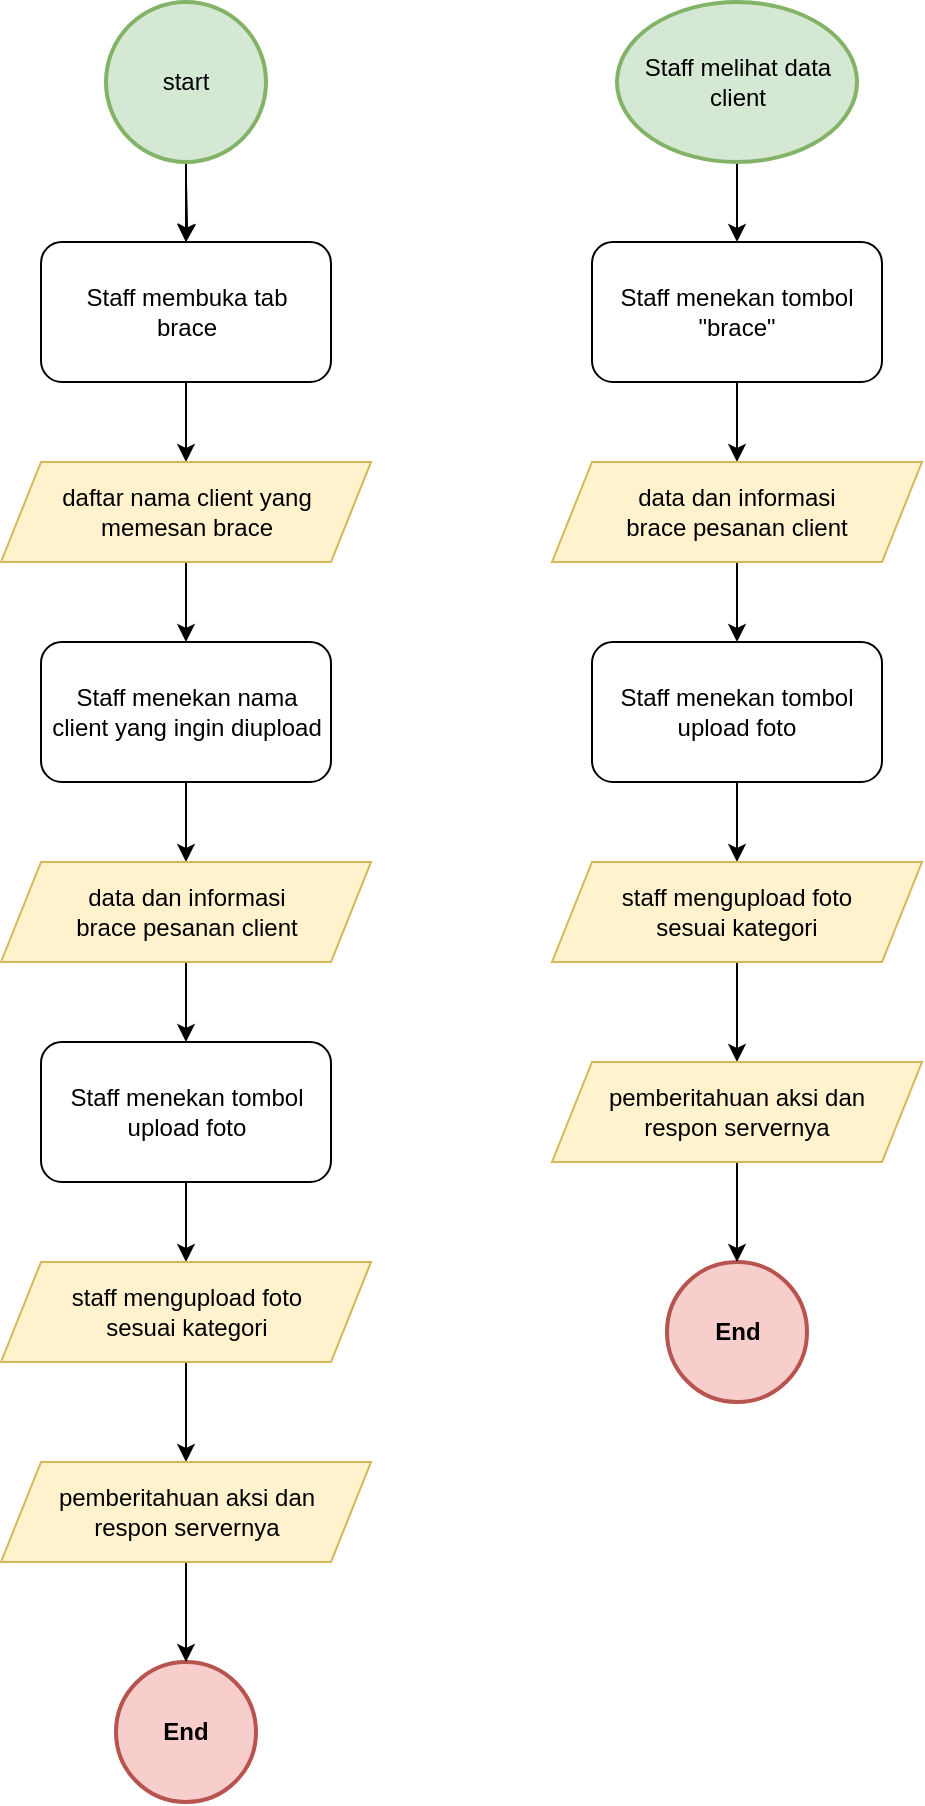 <mxfile version="20.8.23" type="github">
  <diagram name="Page-1" id="y0ivTk51DPNjO0dVRG_-">
    <mxGraphModel dx="1908" dy="1296" grid="1" gridSize="10" guides="1" tooltips="1" connect="1" arrows="1" fold="1" page="1" pageScale="1" pageWidth="850" pageHeight="1100" math="0" shadow="0">
      <root>
        <mxCell id="0" />
        <mxCell id="1" parent="0" />
        <mxCell id="Qtx-Q-_FdvOajwqkJ-SO-1" value="End" style="ellipse;whiteSpace=wrap;html=1;aspect=fixed;fillColor=#f8cecc;strokeColor=#b85450;fontStyle=1;strokeWidth=2;" vertex="1" parent="1">
          <mxGeometry x="115" y="900" width="70" height="70" as="geometry" />
        </mxCell>
        <mxCell id="Qtx-Q-_FdvOajwqkJ-SO-2" value="" style="edgeStyle=orthogonalEdgeStyle;rounded=0;orthogonalLoop=1;jettySize=auto;html=1;" edge="1" parent="1" target="Qtx-Q-_FdvOajwqkJ-SO-12">
          <mxGeometry relative="1" as="geometry">
            <mxPoint x="150.0" y="160.0" as="sourcePoint" />
          </mxGeometry>
        </mxCell>
        <mxCell id="Qtx-Q-_FdvOajwqkJ-SO-11" value="" style="edgeStyle=orthogonalEdgeStyle;rounded=0;orthogonalLoop=1;jettySize=auto;html=1;" edge="1" parent="1" source="Qtx-Q-_FdvOajwqkJ-SO-12" target="Qtx-Q-_FdvOajwqkJ-SO-20">
          <mxGeometry relative="1" as="geometry" />
        </mxCell>
        <mxCell id="Qtx-Q-_FdvOajwqkJ-SO-12" value="Staff membuka tab&lt;br&gt;brace" style="rounded=1;whiteSpace=wrap;html=1;fontSize=12;glass=0;strokeWidth=1;shadow=0;" vertex="1" parent="1">
          <mxGeometry x="77.5" y="190" width="145" height="70" as="geometry" />
        </mxCell>
        <mxCell id="Qtx-Q-_FdvOajwqkJ-SO-44" value="" style="edgeStyle=orthogonalEdgeStyle;rounded=0;orthogonalLoop=1;jettySize=auto;html=1;" edge="1" parent="1" source="Qtx-Q-_FdvOajwqkJ-SO-18" target="Qtx-Q-_FdvOajwqkJ-SO-12">
          <mxGeometry relative="1" as="geometry" />
        </mxCell>
        <mxCell id="Qtx-Q-_FdvOajwqkJ-SO-18" value="start" style="ellipse;whiteSpace=wrap;html=1;fillColor=#d5e8d4;strokeColor=#82b366;strokeWidth=2;" vertex="1" parent="1">
          <mxGeometry x="110" y="70" width="80" height="80" as="geometry" />
        </mxCell>
        <mxCell id="Qtx-Q-_FdvOajwqkJ-SO-39" value="" style="edgeStyle=orthogonalEdgeStyle;rounded=0;orthogonalLoop=1;jettySize=auto;html=1;" edge="1" parent="1" source="Qtx-Q-_FdvOajwqkJ-SO-20" target="Qtx-Q-_FdvOajwqkJ-SO-35">
          <mxGeometry relative="1" as="geometry" />
        </mxCell>
        <mxCell id="Qtx-Q-_FdvOajwqkJ-SO-20" value="daftar nama client yang&lt;br&gt;memesan brace" style="shape=parallelogram;perimeter=parallelogramPerimeter;whiteSpace=wrap;html=1;fixedSize=1;strokeWidth=1;fillColor=#fff2cc;strokeColor=#d6b656;" vertex="1" parent="1">
          <mxGeometry x="57.5" y="300" width="185" height="50" as="geometry" />
        </mxCell>
        <mxCell id="Qtx-Q-_FdvOajwqkJ-SO-66" value="" style="edgeStyle=orthogonalEdgeStyle;rounded=0;orthogonalLoop=1;jettySize=auto;html=1;" edge="1" parent="1" source="Qtx-Q-_FdvOajwqkJ-SO-34" target="Qtx-Q-_FdvOajwqkJ-SO-57">
          <mxGeometry relative="1" as="geometry" />
        </mxCell>
        <mxCell id="Qtx-Q-_FdvOajwqkJ-SO-34" value="Staff melihat data client" style="ellipse;whiteSpace=wrap;html=1;fillColor=#d5e8d4;strokeColor=#82b366;strokeWidth=2;" vertex="1" parent="1">
          <mxGeometry x="365.5" y="70" width="120" height="80" as="geometry" />
        </mxCell>
        <mxCell id="Qtx-Q-_FdvOajwqkJ-SO-37" value="" style="edgeStyle=orthogonalEdgeStyle;rounded=0;orthogonalLoop=1;jettySize=auto;html=1;" edge="1" parent="1" source="Qtx-Q-_FdvOajwqkJ-SO-35" target="Qtx-Q-_FdvOajwqkJ-SO-36">
          <mxGeometry relative="1" as="geometry" />
        </mxCell>
        <mxCell id="Qtx-Q-_FdvOajwqkJ-SO-35" value="Staff menekan nama&lt;br&gt;client yang ingin diupload" style="rounded=1;whiteSpace=wrap;html=1;fontSize=12;glass=0;strokeWidth=1;shadow=0;" vertex="1" parent="1">
          <mxGeometry x="77.5" y="390" width="145" height="70" as="geometry" />
        </mxCell>
        <mxCell id="Qtx-Q-_FdvOajwqkJ-SO-41" value="" style="edgeStyle=orthogonalEdgeStyle;rounded=0;orthogonalLoop=1;jettySize=auto;html=1;" edge="1" parent="1" source="Qtx-Q-_FdvOajwqkJ-SO-36" target="Qtx-Q-_FdvOajwqkJ-SO-40">
          <mxGeometry relative="1" as="geometry" />
        </mxCell>
        <mxCell id="Qtx-Q-_FdvOajwqkJ-SO-36" value="data dan informasi&lt;br&gt;brace pesanan client" style="shape=parallelogram;perimeter=parallelogramPerimeter;whiteSpace=wrap;html=1;fixedSize=1;strokeWidth=1;fillColor=#fff2cc;strokeColor=#d6b656;" vertex="1" parent="1">
          <mxGeometry x="57.5" y="500" width="185" height="50" as="geometry" />
        </mxCell>
        <mxCell id="Qtx-Q-_FdvOajwqkJ-SO-43" value="" style="edgeStyle=orthogonalEdgeStyle;rounded=0;orthogonalLoop=1;jettySize=auto;html=1;" edge="1" parent="1" source="Qtx-Q-_FdvOajwqkJ-SO-40" target="Qtx-Q-_FdvOajwqkJ-SO-42">
          <mxGeometry relative="1" as="geometry" />
        </mxCell>
        <mxCell id="Qtx-Q-_FdvOajwqkJ-SO-40" value="Staff menekan tombol&lt;br&gt;upload foto" style="rounded=1;whiteSpace=wrap;html=1;fontSize=12;glass=0;strokeWidth=1;shadow=0;" vertex="1" parent="1">
          <mxGeometry x="77.5" y="590" width="145" height="70" as="geometry" />
        </mxCell>
        <mxCell id="Qtx-Q-_FdvOajwqkJ-SO-46" value="" style="edgeStyle=orthogonalEdgeStyle;rounded=0;orthogonalLoop=1;jettySize=auto;html=1;" edge="1" parent="1" source="Qtx-Q-_FdvOajwqkJ-SO-42" target="Qtx-Q-_FdvOajwqkJ-SO-45">
          <mxGeometry relative="1" as="geometry" />
        </mxCell>
        <mxCell id="Qtx-Q-_FdvOajwqkJ-SO-42" value="staff mengupload foto&lt;br&gt;sesuai kategori" style="shape=parallelogram;perimeter=parallelogramPerimeter;whiteSpace=wrap;html=1;fixedSize=1;strokeWidth=1;fillColor=#fff2cc;strokeColor=#d6b656;" vertex="1" parent="1">
          <mxGeometry x="57.5" y="700" width="185" height="50" as="geometry" />
        </mxCell>
        <mxCell id="Qtx-Q-_FdvOajwqkJ-SO-47" value="" style="edgeStyle=orthogonalEdgeStyle;rounded=0;orthogonalLoop=1;jettySize=auto;html=1;" edge="1" parent="1" source="Qtx-Q-_FdvOajwqkJ-SO-45" target="Qtx-Q-_FdvOajwqkJ-SO-1">
          <mxGeometry relative="1" as="geometry" />
        </mxCell>
        <mxCell id="Qtx-Q-_FdvOajwqkJ-SO-45" value="pemberitahuan aksi dan&lt;br&gt;respon servernya" style="shape=parallelogram;perimeter=parallelogramPerimeter;whiteSpace=wrap;html=1;fixedSize=1;strokeWidth=1;fillColor=#fff2cc;strokeColor=#d6b656;" vertex="1" parent="1">
          <mxGeometry x="57.5" y="800" width="185" height="50" as="geometry" />
        </mxCell>
        <mxCell id="Qtx-Q-_FdvOajwqkJ-SO-48" value="End" style="ellipse;whiteSpace=wrap;html=1;aspect=fixed;fillColor=#f8cecc;strokeColor=#b85450;fontStyle=1;strokeWidth=2;" vertex="1" parent="1">
          <mxGeometry x="390.5" y="700" width="70" height="70" as="geometry" />
        </mxCell>
        <mxCell id="Qtx-Q-_FdvOajwqkJ-SO-56" value="" style="edgeStyle=orthogonalEdgeStyle;rounded=0;orthogonalLoop=1;jettySize=auto;html=1;" edge="1" parent="1" source="Qtx-Q-_FdvOajwqkJ-SO-57" target="Qtx-Q-_FdvOajwqkJ-SO-59">
          <mxGeometry relative="1" as="geometry" />
        </mxCell>
        <mxCell id="Qtx-Q-_FdvOajwqkJ-SO-57" value="Staff menekan tombol&lt;br&gt;&quot;brace&quot;" style="rounded=1;whiteSpace=wrap;html=1;fontSize=12;glass=0;strokeWidth=1;shadow=0;" vertex="1" parent="1">
          <mxGeometry x="353" y="190" width="145" height="70" as="geometry" />
        </mxCell>
        <mxCell id="Qtx-Q-_FdvOajwqkJ-SO-58" value="" style="edgeStyle=orthogonalEdgeStyle;rounded=0;orthogonalLoop=1;jettySize=auto;html=1;" edge="1" parent="1" source="Qtx-Q-_FdvOajwqkJ-SO-59" target="Qtx-Q-_FdvOajwqkJ-SO-61">
          <mxGeometry relative="1" as="geometry" />
        </mxCell>
        <mxCell id="Qtx-Q-_FdvOajwqkJ-SO-59" value="data dan informasi&lt;br&gt;brace pesanan client" style="shape=parallelogram;perimeter=parallelogramPerimeter;whiteSpace=wrap;html=1;fixedSize=1;strokeWidth=1;fillColor=#fff2cc;strokeColor=#d6b656;" vertex="1" parent="1">
          <mxGeometry x="333" y="300" width="185" height="50" as="geometry" />
        </mxCell>
        <mxCell id="Qtx-Q-_FdvOajwqkJ-SO-60" value="" style="edgeStyle=orthogonalEdgeStyle;rounded=0;orthogonalLoop=1;jettySize=auto;html=1;" edge="1" parent="1" source="Qtx-Q-_FdvOajwqkJ-SO-61" target="Qtx-Q-_FdvOajwqkJ-SO-63">
          <mxGeometry relative="1" as="geometry" />
        </mxCell>
        <mxCell id="Qtx-Q-_FdvOajwqkJ-SO-61" value="Staff menekan tombol&lt;br&gt;upload foto" style="rounded=1;whiteSpace=wrap;html=1;fontSize=12;glass=0;strokeWidth=1;shadow=0;" vertex="1" parent="1">
          <mxGeometry x="353" y="390" width="145" height="70" as="geometry" />
        </mxCell>
        <mxCell id="Qtx-Q-_FdvOajwqkJ-SO-62" value="" style="edgeStyle=orthogonalEdgeStyle;rounded=0;orthogonalLoop=1;jettySize=auto;html=1;" edge="1" parent="1" source="Qtx-Q-_FdvOajwqkJ-SO-63" target="Qtx-Q-_FdvOajwqkJ-SO-65">
          <mxGeometry relative="1" as="geometry" />
        </mxCell>
        <mxCell id="Qtx-Q-_FdvOajwqkJ-SO-63" value="staff mengupload foto&lt;br&gt;sesuai kategori" style="shape=parallelogram;perimeter=parallelogramPerimeter;whiteSpace=wrap;html=1;fixedSize=1;strokeWidth=1;fillColor=#fff2cc;strokeColor=#d6b656;" vertex="1" parent="1">
          <mxGeometry x="333" y="500" width="185" height="50" as="geometry" />
        </mxCell>
        <mxCell id="Qtx-Q-_FdvOajwqkJ-SO-64" value="" style="edgeStyle=orthogonalEdgeStyle;rounded=0;orthogonalLoop=1;jettySize=auto;html=1;" edge="1" parent="1" source="Qtx-Q-_FdvOajwqkJ-SO-65" target="Qtx-Q-_FdvOajwqkJ-SO-48">
          <mxGeometry relative="1" as="geometry" />
        </mxCell>
        <mxCell id="Qtx-Q-_FdvOajwqkJ-SO-65" value="pemberitahuan aksi dan&lt;br&gt;respon servernya" style="shape=parallelogram;perimeter=parallelogramPerimeter;whiteSpace=wrap;html=1;fixedSize=1;strokeWidth=1;fillColor=#fff2cc;strokeColor=#d6b656;" vertex="1" parent="1">
          <mxGeometry x="333" y="600" width="185" height="50" as="geometry" />
        </mxCell>
      </root>
    </mxGraphModel>
  </diagram>
</mxfile>

